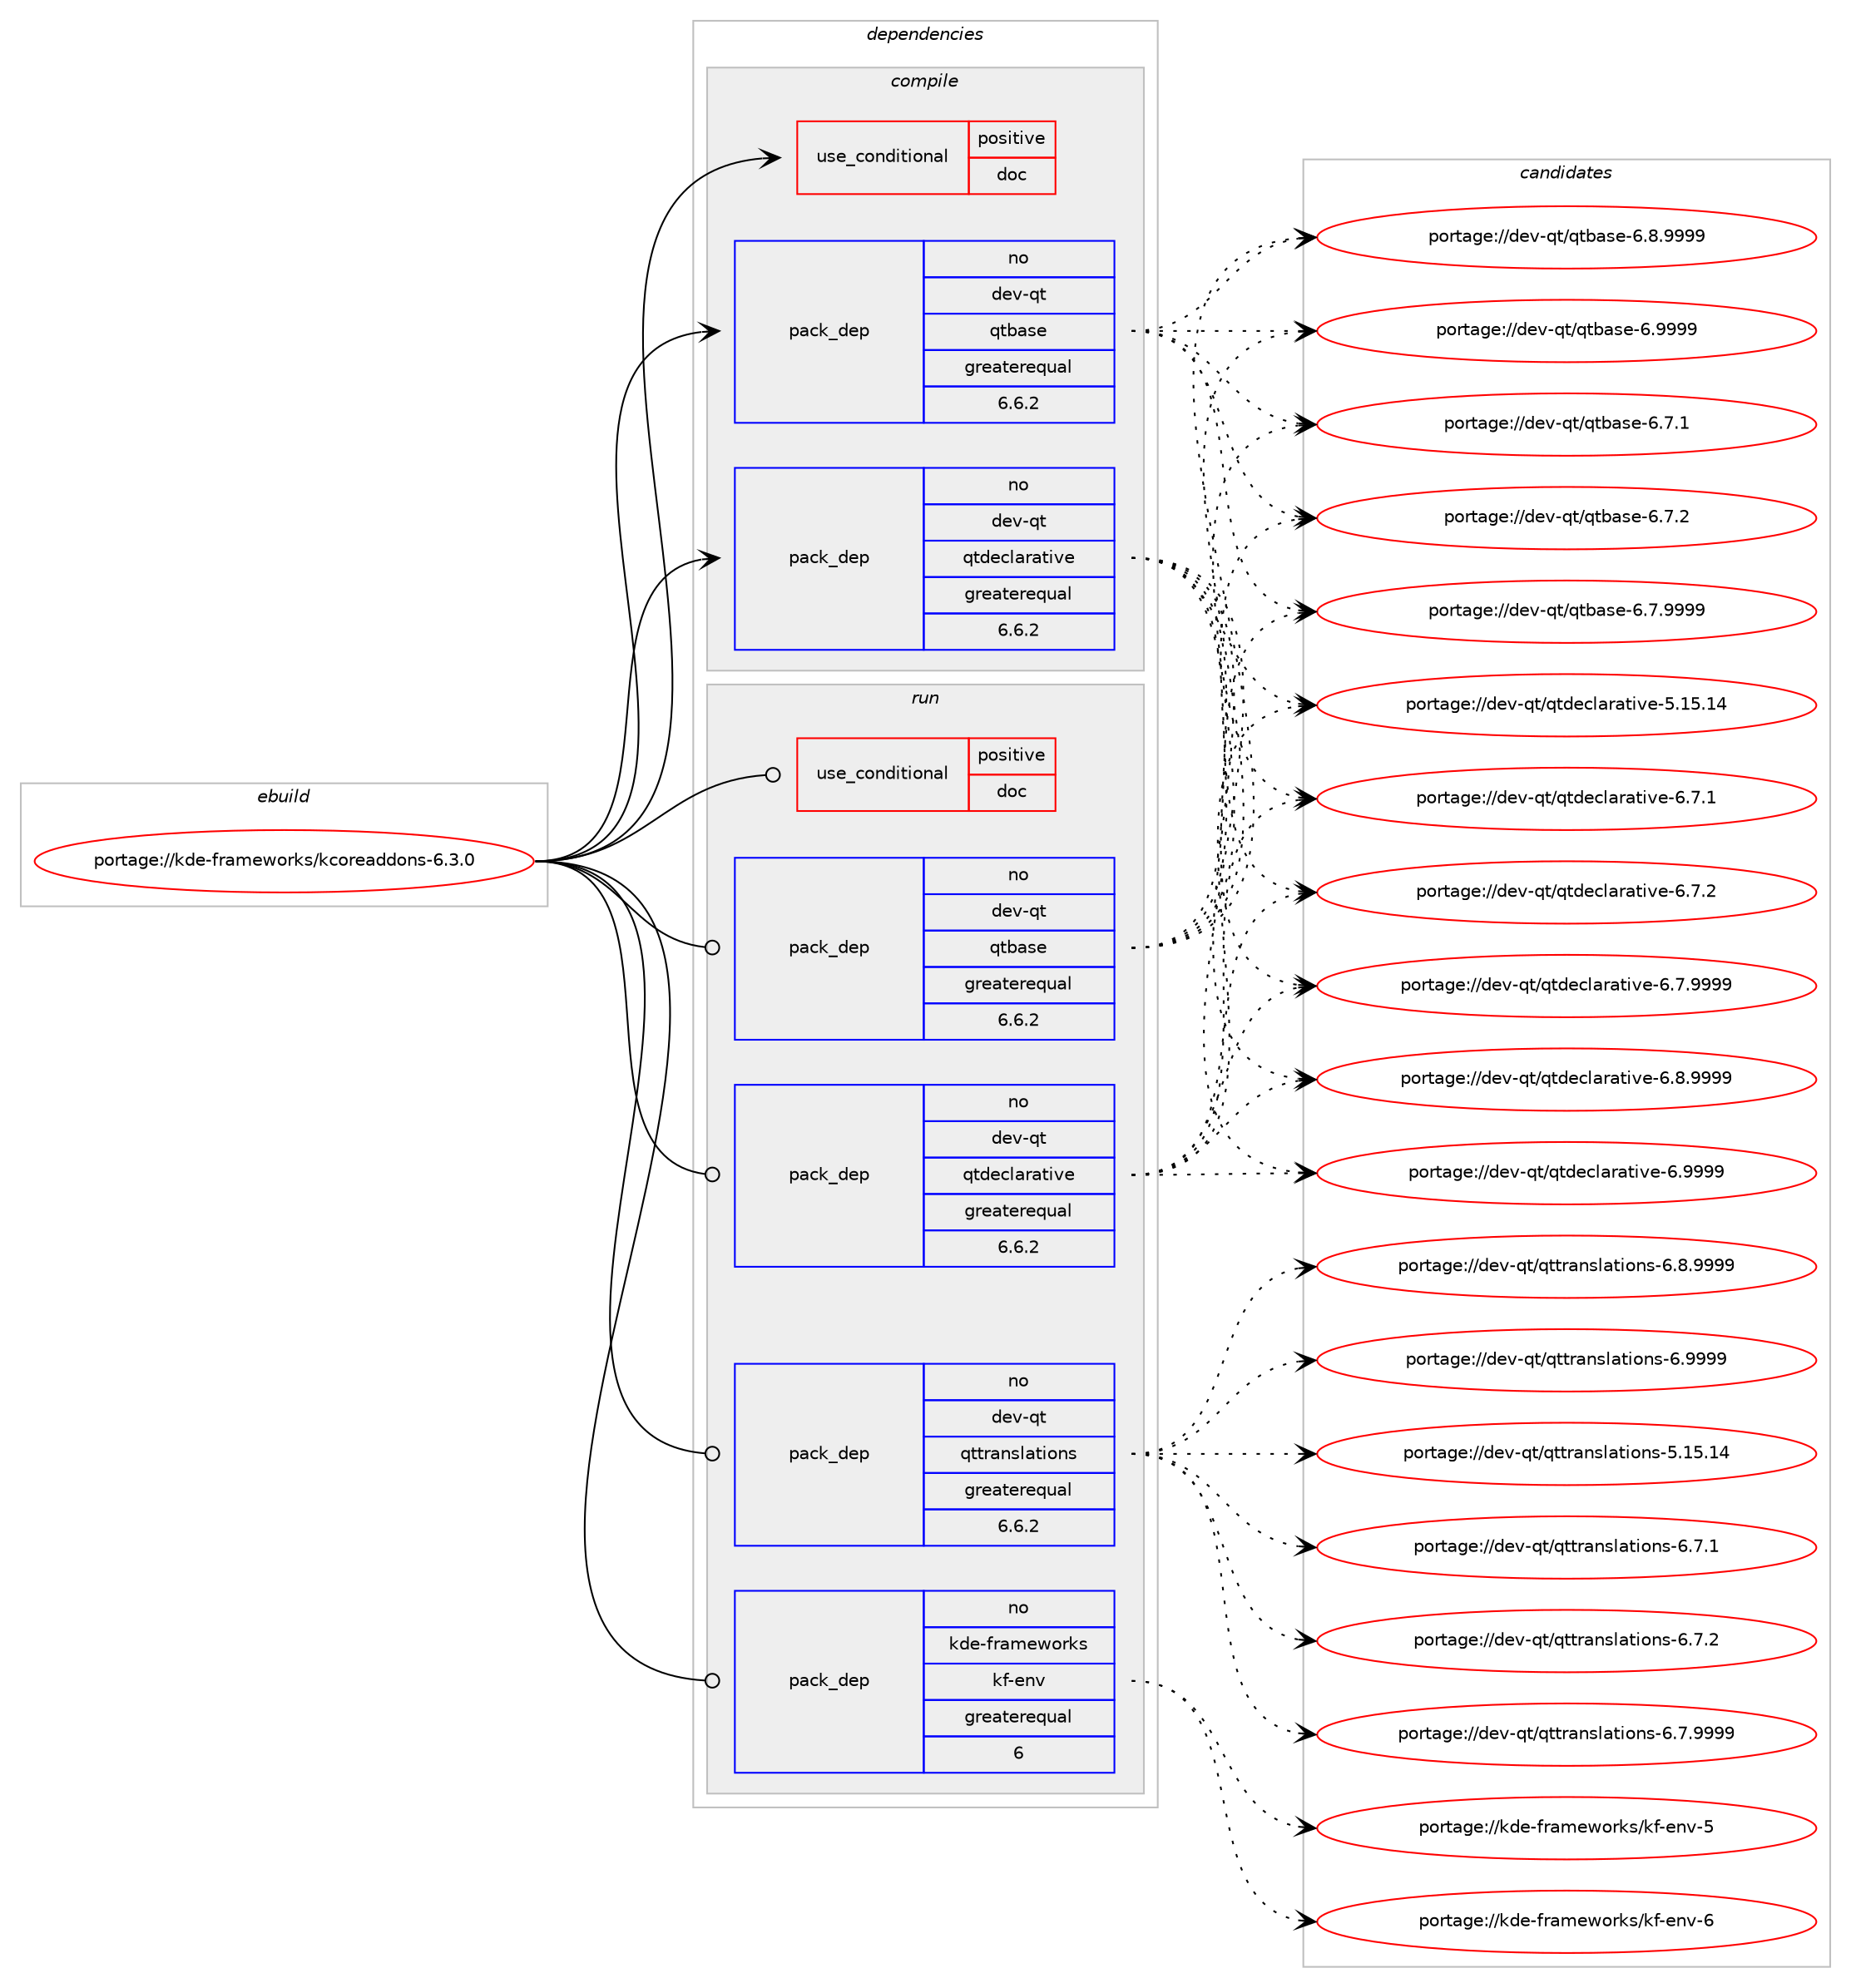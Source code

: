 digraph prolog {

# *************
# Graph options
# *************

newrank=true;
concentrate=true;
compound=true;
graph [rankdir=LR,fontname=Helvetica,fontsize=10,ranksep=1.5];#, ranksep=2.5, nodesep=0.2];
edge  [arrowhead=vee];
node  [fontname=Helvetica,fontsize=10];

# **********
# The ebuild
# **********

subgraph cluster_leftcol {
color=gray;
rank=same;
label=<<i>ebuild</i>>;
id [label="portage://kde-frameworks/kcoreaddons-6.3.0", color=red, width=4, href="../kde-frameworks/kcoreaddons-6.3.0.svg"];
}

# ****************
# The dependencies
# ****************

subgraph cluster_midcol {
color=gray;
label=<<i>dependencies</i>>;
subgraph cluster_compile {
fillcolor="#eeeeee";
style=filled;
label=<<i>compile</i>>;
subgraph cond66275 {
dependency136200 [label=<<TABLE BORDER="0" CELLBORDER="1" CELLSPACING="0" CELLPADDING="4"><TR><TD ROWSPAN="3" CELLPADDING="10">use_conditional</TD></TR><TR><TD>positive</TD></TR><TR><TD>doc</TD></TR></TABLE>>, shape=none, color=red];
# *** BEGIN UNKNOWN DEPENDENCY TYPE (TODO) ***
# dependency136200 -> package_dependency(portage://kde-frameworks/kcoreaddons-6.3.0,install,no,dev-qt,qt-docs,none,[,,],[slot(6)],[])
# *** END UNKNOWN DEPENDENCY TYPE (TODO) ***

}
id:e -> dependency136200:w [weight=20,style="solid",arrowhead="vee"];
subgraph pack67936 {
dependency136201 [label=<<TABLE BORDER="0" CELLBORDER="1" CELLSPACING="0" CELLPADDING="4" WIDTH="220"><TR><TD ROWSPAN="6" CELLPADDING="30">pack_dep</TD></TR><TR><TD WIDTH="110">no</TD></TR><TR><TD>dev-qt</TD></TR><TR><TD>qtbase</TD></TR><TR><TD>greaterequal</TD></TR><TR><TD>6.6.2</TD></TR></TABLE>>, shape=none, color=blue];
}
id:e -> dependency136201:w [weight=20,style="solid",arrowhead="vee"];
# *** BEGIN UNKNOWN DEPENDENCY TYPE (TODO) ***
# id -> package_dependency(portage://kde-frameworks/kcoreaddons-6.3.0,install,no,dev-qt,qtbase,none,[,,],[slot(6)],[])
# *** END UNKNOWN DEPENDENCY TYPE (TODO) ***

subgraph pack67937 {
dependency136202 [label=<<TABLE BORDER="0" CELLBORDER="1" CELLSPACING="0" CELLPADDING="4" WIDTH="220"><TR><TD ROWSPAN="6" CELLPADDING="30">pack_dep</TD></TR><TR><TD WIDTH="110">no</TD></TR><TR><TD>dev-qt</TD></TR><TR><TD>qtdeclarative</TD></TR><TR><TD>greaterequal</TD></TR><TR><TD>6.6.2</TD></TR></TABLE>>, shape=none, color=blue];
}
id:e -> dependency136202:w [weight=20,style="solid",arrowhead="vee"];
# *** BEGIN UNKNOWN DEPENDENCY TYPE (TODO) ***
# id -> package_dependency(portage://kde-frameworks/kcoreaddons-6.3.0,install,no,virtual,libudev,none,[,,],any_same_slot,[])
# *** END UNKNOWN DEPENDENCY TYPE (TODO) ***

}
subgraph cluster_compileandrun {
fillcolor="#eeeeee";
style=filled;
label=<<i>compile and run</i>>;
}
subgraph cluster_run {
fillcolor="#eeeeee";
style=filled;
label=<<i>run</i>>;
subgraph cond66276 {
dependency136203 [label=<<TABLE BORDER="0" CELLBORDER="1" CELLSPACING="0" CELLPADDING="4"><TR><TD ROWSPAN="3" CELLPADDING="10">use_conditional</TD></TR><TR><TD>positive</TD></TR><TR><TD>doc</TD></TR></TABLE>>, shape=none, color=red];
# *** BEGIN UNKNOWN DEPENDENCY TYPE (TODO) ***
# dependency136203 -> package_dependency(portage://kde-frameworks/kcoreaddons-6.3.0,run,no,dev-qt,qt-docs,none,[,,],[slot(6)],[])
# *** END UNKNOWN DEPENDENCY TYPE (TODO) ***

}
id:e -> dependency136203:w [weight=20,style="solid",arrowhead="odot"];
subgraph pack67938 {
dependency136204 [label=<<TABLE BORDER="0" CELLBORDER="1" CELLSPACING="0" CELLPADDING="4" WIDTH="220"><TR><TD ROWSPAN="6" CELLPADDING="30">pack_dep</TD></TR><TR><TD WIDTH="110">no</TD></TR><TR><TD>dev-qt</TD></TR><TR><TD>qtbase</TD></TR><TR><TD>greaterequal</TD></TR><TR><TD>6.6.2</TD></TR></TABLE>>, shape=none, color=blue];
}
id:e -> dependency136204:w [weight=20,style="solid",arrowhead="odot"];
# *** BEGIN UNKNOWN DEPENDENCY TYPE (TODO) ***
# id -> package_dependency(portage://kde-frameworks/kcoreaddons-6.3.0,run,no,dev-qt,qtbase,none,[,,],[slot(6)],[])
# *** END UNKNOWN DEPENDENCY TYPE (TODO) ***

subgraph pack67939 {
dependency136205 [label=<<TABLE BORDER="0" CELLBORDER="1" CELLSPACING="0" CELLPADDING="4" WIDTH="220"><TR><TD ROWSPAN="6" CELLPADDING="30">pack_dep</TD></TR><TR><TD WIDTH="110">no</TD></TR><TR><TD>dev-qt</TD></TR><TR><TD>qtdeclarative</TD></TR><TR><TD>greaterequal</TD></TR><TR><TD>6.6.2</TD></TR></TABLE>>, shape=none, color=blue];
}
id:e -> dependency136205:w [weight=20,style="solid",arrowhead="odot"];
subgraph pack67940 {
dependency136206 [label=<<TABLE BORDER="0" CELLBORDER="1" CELLSPACING="0" CELLPADDING="4" WIDTH="220"><TR><TD ROWSPAN="6" CELLPADDING="30">pack_dep</TD></TR><TR><TD WIDTH="110">no</TD></TR><TR><TD>dev-qt</TD></TR><TR><TD>qttranslations</TD></TR><TR><TD>greaterequal</TD></TR><TR><TD>6.6.2</TD></TR></TABLE>>, shape=none, color=blue];
}
id:e -> dependency136206:w [weight=20,style="solid",arrowhead="odot"];
subgraph pack67941 {
dependency136207 [label=<<TABLE BORDER="0" CELLBORDER="1" CELLSPACING="0" CELLPADDING="4" WIDTH="220"><TR><TD ROWSPAN="6" CELLPADDING="30">pack_dep</TD></TR><TR><TD WIDTH="110">no</TD></TR><TR><TD>kde-frameworks</TD></TR><TR><TD>kf-env</TD></TR><TR><TD>greaterequal</TD></TR><TR><TD>6</TD></TR></TABLE>>, shape=none, color=blue];
}
id:e -> dependency136207:w [weight=20,style="solid",arrowhead="odot"];
# *** BEGIN UNKNOWN DEPENDENCY TYPE (TODO) ***
# id -> package_dependency(portage://kde-frameworks/kcoreaddons-6.3.0,run,no,virtual,libudev,none,[,,],any_same_slot,[])
# *** END UNKNOWN DEPENDENCY TYPE (TODO) ***

}
}

# **************
# The candidates
# **************

subgraph cluster_choices {
rank=same;
color=gray;
label=<<i>candidates</i>>;

subgraph choice67936 {
color=black;
nodesep=1;
choice10010111845113116471131169897115101455446554649 [label="portage://dev-qt/qtbase-6.7.1", color=red, width=4,href="../dev-qt/qtbase-6.7.1.svg"];
choice10010111845113116471131169897115101455446554650 [label="portage://dev-qt/qtbase-6.7.2", color=red, width=4,href="../dev-qt/qtbase-6.7.2.svg"];
choice10010111845113116471131169897115101455446554657575757 [label="portage://dev-qt/qtbase-6.7.9999", color=red, width=4,href="../dev-qt/qtbase-6.7.9999.svg"];
choice10010111845113116471131169897115101455446564657575757 [label="portage://dev-qt/qtbase-6.8.9999", color=red, width=4,href="../dev-qt/qtbase-6.8.9999.svg"];
choice1001011184511311647113116989711510145544657575757 [label="portage://dev-qt/qtbase-6.9999", color=red, width=4,href="../dev-qt/qtbase-6.9999.svg"];
dependency136201:e -> choice10010111845113116471131169897115101455446554649:w [style=dotted,weight="100"];
dependency136201:e -> choice10010111845113116471131169897115101455446554650:w [style=dotted,weight="100"];
dependency136201:e -> choice10010111845113116471131169897115101455446554657575757:w [style=dotted,weight="100"];
dependency136201:e -> choice10010111845113116471131169897115101455446564657575757:w [style=dotted,weight="100"];
dependency136201:e -> choice1001011184511311647113116989711510145544657575757:w [style=dotted,weight="100"];
}
subgraph choice67937 {
color=black;
nodesep=1;
choice10010111845113116471131161001019910897114971161051181014553464953464952 [label="portage://dev-qt/qtdeclarative-5.15.14", color=red, width=4,href="../dev-qt/qtdeclarative-5.15.14.svg"];
choice1001011184511311647113116100101991089711497116105118101455446554649 [label="portage://dev-qt/qtdeclarative-6.7.1", color=red, width=4,href="../dev-qt/qtdeclarative-6.7.1.svg"];
choice1001011184511311647113116100101991089711497116105118101455446554650 [label="portage://dev-qt/qtdeclarative-6.7.2", color=red, width=4,href="../dev-qt/qtdeclarative-6.7.2.svg"];
choice1001011184511311647113116100101991089711497116105118101455446554657575757 [label="portage://dev-qt/qtdeclarative-6.7.9999", color=red, width=4,href="../dev-qt/qtdeclarative-6.7.9999.svg"];
choice1001011184511311647113116100101991089711497116105118101455446564657575757 [label="portage://dev-qt/qtdeclarative-6.8.9999", color=red, width=4,href="../dev-qt/qtdeclarative-6.8.9999.svg"];
choice100101118451131164711311610010199108971149711610511810145544657575757 [label="portage://dev-qt/qtdeclarative-6.9999", color=red, width=4,href="../dev-qt/qtdeclarative-6.9999.svg"];
dependency136202:e -> choice10010111845113116471131161001019910897114971161051181014553464953464952:w [style=dotted,weight="100"];
dependency136202:e -> choice1001011184511311647113116100101991089711497116105118101455446554649:w [style=dotted,weight="100"];
dependency136202:e -> choice1001011184511311647113116100101991089711497116105118101455446554650:w [style=dotted,weight="100"];
dependency136202:e -> choice1001011184511311647113116100101991089711497116105118101455446554657575757:w [style=dotted,weight="100"];
dependency136202:e -> choice1001011184511311647113116100101991089711497116105118101455446564657575757:w [style=dotted,weight="100"];
dependency136202:e -> choice100101118451131164711311610010199108971149711610511810145544657575757:w [style=dotted,weight="100"];
}
subgraph choice67938 {
color=black;
nodesep=1;
choice10010111845113116471131169897115101455446554649 [label="portage://dev-qt/qtbase-6.7.1", color=red, width=4,href="../dev-qt/qtbase-6.7.1.svg"];
choice10010111845113116471131169897115101455446554650 [label="portage://dev-qt/qtbase-6.7.2", color=red, width=4,href="../dev-qt/qtbase-6.7.2.svg"];
choice10010111845113116471131169897115101455446554657575757 [label="portage://dev-qt/qtbase-6.7.9999", color=red, width=4,href="../dev-qt/qtbase-6.7.9999.svg"];
choice10010111845113116471131169897115101455446564657575757 [label="portage://dev-qt/qtbase-6.8.9999", color=red, width=4,href="../dev-qt/qtbase-6.8.9999.svg"];
choice1001011184511311647113116989711510145544657575757 [label="portage://dev-qt/qtbase-6.9999", color=red, width=4,href="../dev-qt/qtbase-6.9999.svg"];
dependency136204:e -> choice10010111845113116471131169897115101455446554649:w [style=dotted,weight="100"];
dependency136204:e -> choice10010111845113116471131169897115101455446554650:w [style=dotted,weight="100"];
dependency136204:e -> choice10010111845113116471131169897115101455446554657575757:w [style=dotted,weight="100"];
dependency136204:e -> choice10010111845113116471131169897115101455446564657575757:w [style=dotted,weight="100"];
dependency136204:e -> choice1001011184511311647113116989711510145544657575757:w [style=dotted,weight="100"];
}
subgraph choice67939 {
color=black;
nodesep=1;
choice10010111845113116471131161001019910897114971161051181014553464953464952 [label="portage://dev-qt/qtdeclarative-5.15.14", color=red, width=4,href="../dev-qt/qtdeclarative-5.15.14.svg"];
choice1001011184511311647113116100101991089711497116105118101455446554649 [label="portage://dev-qt/qtdeclarative-6.7.1", color=red, width=4,href="../dev-qt/qtdeclarative-6.7.1.svg"];
choice1001011184511311647113116100101991089711497116105118101455446554650 [label="portage://dev-qt/qtdeclarative-6.7.2", color=red, width=4,href="../dev-qt/qtdeclarative-6.7.2.svg"];
choice1001011184511311647113116100101991089711497116105118101455446554657575757 [label="portage://dev-qt/qtdeclarative-6.7.9999", color=red, width=4,href="../dev-qt/qtdeclarative-6.7.9999.svg"];
choice1001011184511311647113116100101991089711497116105118101455446564657575757 [label="portage://dev-qt/qtdeclarative-6.8.9999", color=red, width=4,href="../dev-qt/qtdeclarative-6.8.9999.svg"];
choice100101118451131164711311610010199108971149711610511810145544657575757 [label="portage://dev-qt/qtdeclarative-6.9999", color=red, width=4,href="../dev-qt/qtdeclarative-6.9999.svg"];
dependency136205:e -> choice10010111845113116471131161001019910897114971161051181014553464953464952:w [style=dotted,weight="100"];
dependency136205:e -> choice1001011184511311647113116100101991089711497116105118101455446554649:w [style=dotted,weight="100"];
dependency136205:e -> choice1001011184511311647113116100101991089711497116105118101455446554650:w [style=dotted,weight="100"];
dependency136205:e -> choice1001011184511311647113116100101991089711497116105118101455446554657575757:w [style=dotted,weight="100"];
dependency136205:e -> choice1001011184511311647113116100101991089711497116105118101455446564657575757:w [style=dotted,weight="100"];
dependency136205:e -> choice100101118451131164711311610010199108971149711610511810145544657575757:w [style=dotted,weight="100"];
}
subgraph choice67940 {
color=black;
nodesep=1;
choice100101118451131164711311611611497110115108971161051111101154553464953464952 [label="portage://dev-qt/qttranslations-5.15.14", color=red, width=4,href="../dev-qt/qttranslations-5.15.14.svg"];
choice10010111845113116471131161161149711011510897116105111110115455446554649 [label="portage://dev-qt/qttranslations-6.7.1", color=red, width=4,href="../dev-qt/qttranslations-6.7.1.svg"];
choice10010111845113116471131161161149711011510897116105111110115455446554650 [label="portage://dev-qt/qttranslations-6.7.2", color=red, width=4,href="../dev-qt/qttranslations-6.7.2.svg"];
choice10010111845113116471131161161149711011510897116105111110115455446554657575757 [label="portage://dev-qt/qttranslations-6.7.9999", color=red, width=4,href="../dev-qt/qttranslations-6.7.9999.svg"];
choice10010111845113116471131161161149711011510897116105111110115455446564657575757 [label="portage://dev-qt/qttranslations-6.8.9999", color=red, width=4,href="../dev-qt/qttranslations-6.8.9999.svg"];
choice1001011184511311647113116116114971101151089711610511111011545544657575757 [label="portage://dev-qt/qttranslations-6.9999", color=red, width=4,href="../dev-qt/qttranslations-6.9999.svg"];
dependency136206:e -> choice100101118451131164711311611611497110115108971161051111101154553464953464952:w [style=dotted,weight="100"];
dependency136206:e -> choice10010111845113116471131161161149711011510897116105111110115455446554649:w [style=dotted,weight="100"];
dependency136206:e -> choice10010111845113116471131161161149711011510897116105111110115455446554650:w [style=dotted,weight="100"];
dependency136206:e -> choice10010111845113116471131161161149711011510897116105111110115455446554657575757:w [style=dotted,weight="100"];
dependency136206:e -> choice10010111845113116471131161161149711011510897116105111110115455446564657575757:w [style=dotted,weight="100"];
dependency136206:e -> choice1001011184511311647113116116114971101151089711610511111011545544657575757:w [style=dotted,weight="100"];
}
subgraph choice67941 {
color=black;
nodesep=1;
choice107100101451021149710910111911111410711547107102451011101184553 [label="portage://kde-frameworks/kf-env-5", color=red, width=4,href="../kde-frameworks/kf-env-5.svg"];
choice107100101451021149710910111911111410711547107102451011101184554 [label="portage://kde-frameworks/kf-env-6", color=red, width=4,href="../kde-frameworks/kf-env-6.svg"];
dependency136207:e -> choice107100101451021149710910111911111410711547107102451011101184553:w [style=dotted,weight="100"];
dependency136207:e -> choice107100101451021149710910111911111410711547107102451011101184554:w [style=dotted,weight="100"];
}
}

}
